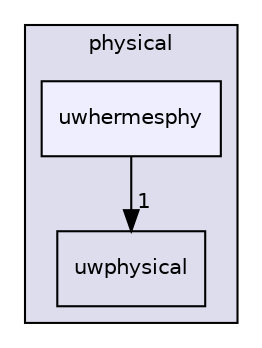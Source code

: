 digraph "uwhermesphy" {
  compound=true
  node [ fontsize="10", fontname="Helvetica"];
  edge [ labelfontsize="10", labelfontname="Helvetica"];
  subgraph clusterdir_72e4c916a7f28a58468fd1f36d6e4463 {
    graph [ bgcolor="#ddddee", pencolor="black", label="physical" fontname="Helvetica", fontsize="10", URL="dir_72e4c916a7f28a58468fd1f36d6e4463.html"]
  dir_f5ccdf756ef3a433f609c62d0334c2ff [shape=box label="uwphysical" URL="dir_f5ccdf756ef3a433f609c62d0334c2ff.html"];
  dir_7857b929ed90068dedb93363afd98d2a [shape=box, label="uwhermesphy", style="filled", fillcolor="#eeeeff", pencolor="black", URL="dir_7857b929ed90068dedb93363afd98d2a.html"];
  }
  dir_7857b929ed90068dedb93363afd98d2a->dir_f5ccdf756ef3a433f609c62d0334c2ff [headlabel="1", labeldistance=1.5 headhref="dir_000040_000036.html"];
}
